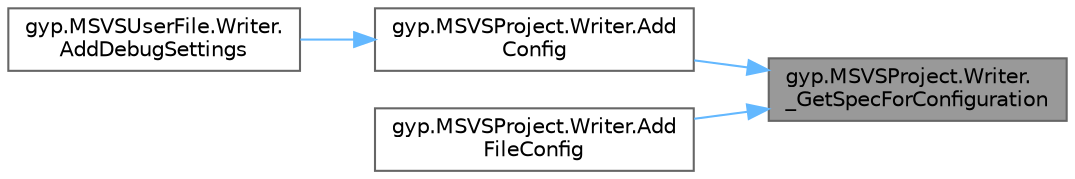 digraph "gyp.MSVSProject.Writer._GetSpecForConfiguration"
{
 // LATEX_PDF_SIZE
  bgcolor="transparent";
  edge [fontname=Helvetica,fontsize=10,labelfontname=Helvetica,labelfontsize=10];
  node [fontname=Helvetica,fontsize=10,shape=box,height=0.2,width=0.4];
  rankdir="RL";
  Node1 [id="Node000001",label="gyp.MSVSProject.Writer.\l_GetSpecForConfiguration",height=0.2,width=0.4,color="gray40", fillcolor="grey60", style="filled", fontcolor="black",tooltip=" "];
  Node1 -> Node2 [id="edge7_Node000001_Node000002",dir="back",color="steelblue1",style="solid",tooltip=" "];
  Node2 [id="Node000002",label="gyp.MSVSProject.Writer.Add\lConfig",height=0.2,width=0.4,color="grey40", fillcolor="white", style="filled",URL="$classgyp_1_1_m_s_v_s_project_1_1_writer.html#a497c7de48e32a31e3a266103814e6c31",tooltip=" "];
  Node2 -> Node3 [id="edge8_Node000002_Node000003",dir="back",color="steelblue1",style="solid",tooltip=" "];
  Node3 [id="Node000003",label="gyp.MSVSUserFile.Writer.\lAddDebugSettings",height=0.2,width=0.4,color="grey40", fillcolor="white", style="filled",URL="$classgyp_1_1_m_s_v_s_user_file_1_1_writer.html#aa36817bb1c5cdb7d110ffe39b8b83508",tooltip=" "];
  Node1 -> Node4 [id="edge9_Node000001_Node000004",dir="back",color="steelblue1",style="solid",tooltip=" "];
  Node4 [id="Node000004",label="gyp.MSVSProject.Writer.Add\lFileConfig",height=0.2,width=0.4,color="grey40", fillcolor="white", style="filled",URL="$classgyp_1_1_m_s_v_s_project_1_1_writer.html#aed8a27eb9093d416f7f19b86b6d8286b",tooltip=" "];
}
